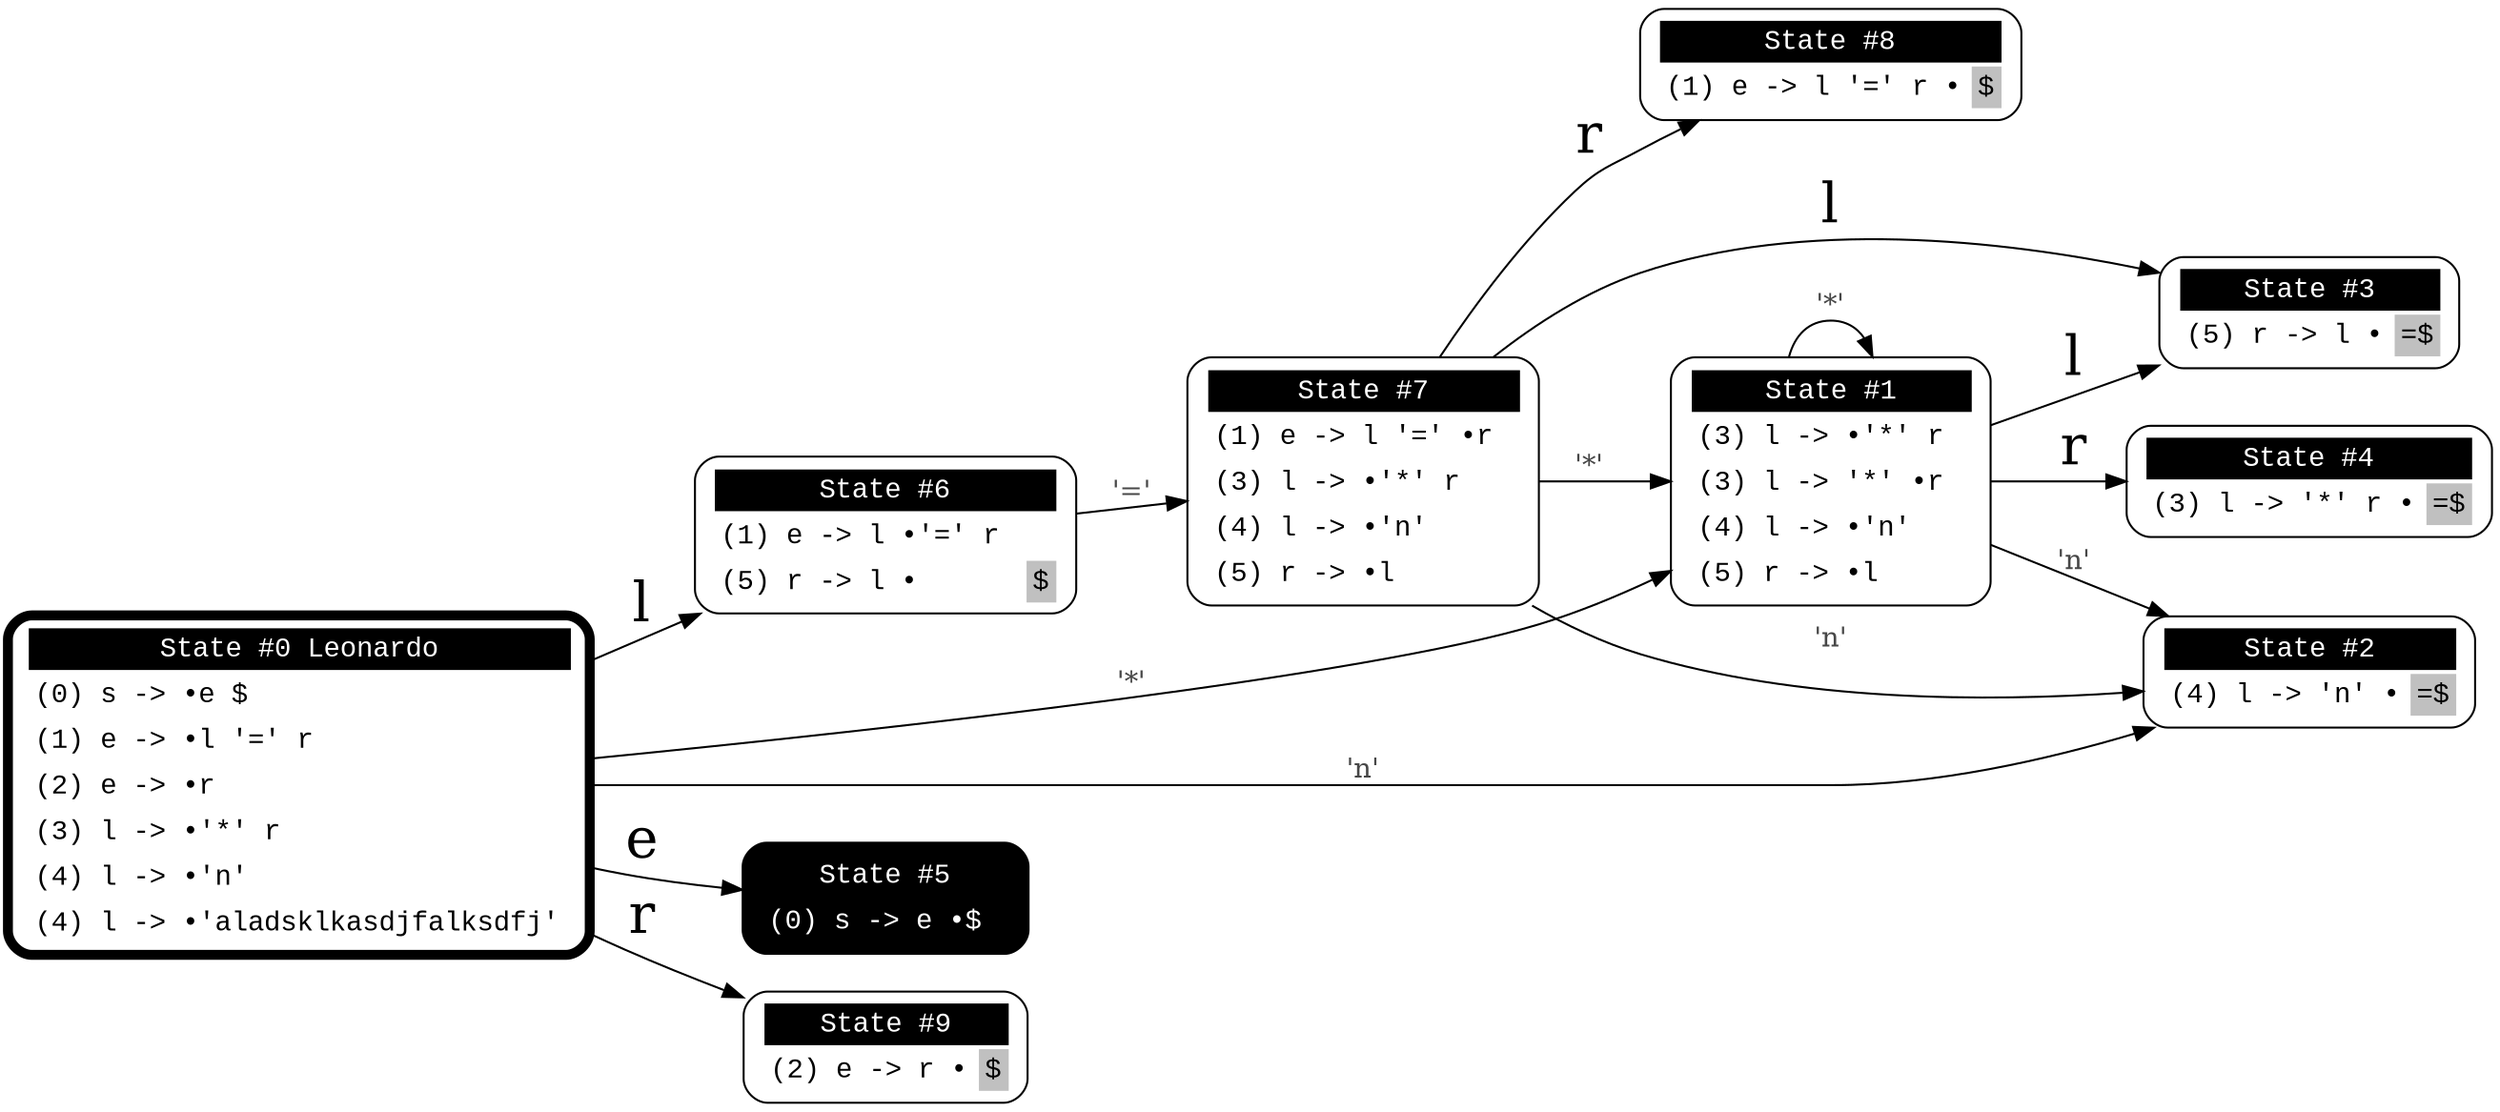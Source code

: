 ##"I made a program to generate dot files representing the LR(0) state graph along with computed LALR(1) lookahead for an arbitrary context-free grammar, to make the diagrams I used in this article: http://blog.lab49.com/archives/2471. The program also highlights errant nodes in red if the grammar would produce a shift/reduce or reduce/reduce conflict -- you may be able to go to http://kthielen.dnsalias.com:8082/ to produce a graph more to your liking". Contributed by Kalani Thielen.

##Command to get the layout: "dot -Gsize=10,15 -Tpng thisfile > thisfile.png"

digraph g {
  graph [fontsize=30 labelloc="t" label="" splines=true overlap=false rankdir = "LR"];
  ratio = auto;
 
  "state0" [ style = "filled, bold" penwidth = 5 fillcolor = "white" fontname = "Courier New" shape = "Mrecord" 
  label =<
  <table border="0" cellborder="0" cellpadding="3" bgcolor="white">
  <tr><td bgcolor="black" align="center" colspan="2"><font color="white">State #0 Leonardo</font></td></tr>
  <tr><td align="left" port="r0">&#40;0&#41; s -&gt; &bull;e $ </td></tr>
  <tr><td align="left" port="r1">&#40;1&#41; e -&gt; &bull;l '=' r </td></tr>
  <tr><td align="left" port="r2">&#40;2&#41; e -&gt; &bull;r </td></tr>
  <tr><td align="left" port="r3">&#40;3&#41; l -&gt; &bull;'*' r </td></tr>
  <tr><td align="left" port="r4">&#40;4&#41; l -&gt; &bull;'n' </td></tr>
  <tr><td align="left" port="r5">&#40;4&#41; l -&gt; &bull;'aladsklkasdjfalksdfj'</td></tr>
  </table>
  >];
  
  "state1" [ style = "filled" penwidth = 1 fillcolor = "white" fontname = "Courier New" shape = "Mrecord" 
  label =<
  <table border="0" cellborder="0" cellpadding="3" bgcolor="white">
  <tr><td bgcolor="black" align="center" colspan="2"><font color="white">State #1</font></td></tr>
  <tr><td align="left" port="r3">&#40;3&#41; l -&gt; &bull;'*' r </td></tr>
  <tr><td align="left" port="r3">&#40;3&#41; l -&gt; '*' &bull;r </td></tr>
  <tr><td align="left" port="r4">&#40;4&#41; l -&gt; &bull;'n' </td></tr>
  <tr><td align="left" port="r5">&#40;5&#41; r -&gt; &bull;l </td></tr>
  </table>
  > ];
  
  "state2" [ style = "filled" penwidth = 1 fillcolor = "white" fontname = "Courier New" shape = "Mrecord" 
  label =<
  <table border="0" cellborder="0" cellpadding="3" bgcolor="white">
  <tr><td bgcolor="black" align="center" colspan="2"><font color="white">State #2</font></td></tr>
  <tr><td align="left" port="r4">&#40;4&#41; l -&gt; 'n' &bull;</td><td bgcolor="grey" align="right">=$</td></tr>
  </table>
  > ];
 
  "state3" [ style = "filled" penwidth = 1 fillcolor = "white" fontname = "Courier New" shape = "Mrecord" label =<<table border="0" cellborder="0" cellpadding="3" bgcolor="white"><tr><td bgcolor="black" align="center" colspan="2"><font color="white">State #3</font></td></tr><tr><td align="left" port="r5">&#40;5&#41; r -&gt; l &bull;</td><td bgcolor="grey" align="right">=$</td></tr></table>> ];
 
  "state4" [ style = "filled" penwidth = 1 fillcolor = "white" fontname = "Courier New" shape = "Mrecord" label =<<table border="0" cellborder="0" cellpadding="3" bgcolor="white"><tr><td bgcolor="black" align="center" colspan="2"><font color="white">State #4</font></td></tr><tr><td align="left" port="r3">&#40;3&#41; l -&gt; '*' r &bull;</td><td bgcolor="grey" align="right">=$</td></tr></table>> ];
 
  "state5" [ style = "filled" penwidth = 1 fillcolor = "black" fontname = "Courier New" shape = "Mrecord" label =<<table border="0" cellborder="0" cellpadding="3" bgcolor="black"><tr><td bgcolor="black" align="center" colspan="2"><font color="white">State #5</font></td></tr><tr><td align="left" port="r0"><font color="white">&#40;0&#41; s -&gt; e &bull;$ </font></td></tr></table>> ];
 
  "state6" [ style = "filled" penwidth = 1 fillcolor = "white" fontname = "Courier New" shape = "Mrecord" label =<<table border="0" cellborder="0" cellpadding="3" bgcolor="white"><tr><td bgcolor="black" align="center" colspan="2"><font color="white">State #6</font></td></tr><tr><td align="left" port="r1">&#40;1&#41; e -&gt; l &bull;'=' r </td></tr><tr><td align="left" port="r5">&#40;5&#41; r -&gt; l &bull;</td><td bgcolor="grey" align="right">$</td></tr></table>> ];
 
  "state7" [ style = "filled" penwidth = 1 fillcolor = "white" fontname = "Courier New" shape = "Mrecord" label =<<table border="0" cellborder="0" cellpadding="3" bgcolor="white"><tr><td bgcolor="black" align="center" colspan="2"><font color="white">State #7</font></td></tr><tr><td align="left" port="r1">&#40;1&#41; e -&gt; l '=' &bull;r </td></tr><tr><td align="left" port="r3">&#40;3&#41; l -&gt; &bull;'*' r </td></tr><tr><td align="left" port="r4">&#40;4&#41; l -&gt; &bull;'n' </td></tr><tr><td align="left" port="r5">&#40;5&#41; r -&gt; &bull;l </td></tr></table>> ];
 
  "state8" [ style = "filled" penwidth = 1 fillcolor = "white" fontname = "Courier New" shape = "Mrecord" label =<<table border="0" cellborder="0" cellpadding="3" bgcolor="white"><tr><td bgcolor="black" align="center" colspan="2"><font color="white">State #8</font></td></tr><tr><td align="left" port="r1">&#40;1&#41; e -&gt; l '=' r &bull;</td><td bgcolor="grey" align="right">$</td></tr></table>> ];
 
  "state9" [ style = "filled" penwidth = 1 fillcolor = "white" fontname = "Courier New" shape = "Mrecord" label =<<table border="0" cellborder="0" cellpadding="3" bgcolor="white"><tr><td bgcolor="black" align="center" colspan="2"><font color="white">State #9</font></td></tr><tr><td align="left" port="r2">&#40;2&#41; e -&gt; r &bull;</td><td bgcolor="grey" align="right">$</td></tr></table>> ];
 
 
  state0 -> state5 [ penwidth = 1 fontsize = 28 fontcolor = "black" label = "e" ];
  state0 -> state6 [ penwidth = 1 fontsize = 28 fontcolor = "black" label = "l" ];
  state0 -> state9 [ penwidth = 1 fontsize = 28 fontcolor = "black" label = "r" ];
  state0 -> state1 [ penwidth = 1 fontsize = 14 fontcolor = "grey28" label = "'*'" ];
  state0 -> state2 [ penwidth = 1 fontsize = 14 fontcolor = "grey28" label = "'n'" ];
  state1 -> state1 [ penwidth = 1 fontsize = 14 fontcolor = "grey28" label = "'*'" ];
  state1 -> state4 [ penwidth = 1 fontsize = 28 fontcolor = "black" label = "r" ];
  state1 -> state2 [ penwidth = 1 fontsize = 14 fontcolor = "grey28" label = "'n'" ];
  state1 -> state3 [ penwidth = 1 fontsize = 28 fontcolor = "black" label = "l" ];
  state6 -> state7 [ penwidth = 1 fontsize = 14 fontcolor = "grey28" label = "'='" ];
  state7 -> state8 [ penwidth = 1 fontsize = 28 fontcolor = "black" label = "r" ];
  state7 -> state1 [ penwidth = 1 fontsize = 14 fontcolor = "grey28" label = "'*'" ];
  state7 -> state2 [ penwidth = 1 fontsize = 14 fontcolor = "grey28" label = "'n'" ];
  state7 -> state3 [ penwidth = 1 fontsize = 28 fontcolor = "black" label = "l" ];
}